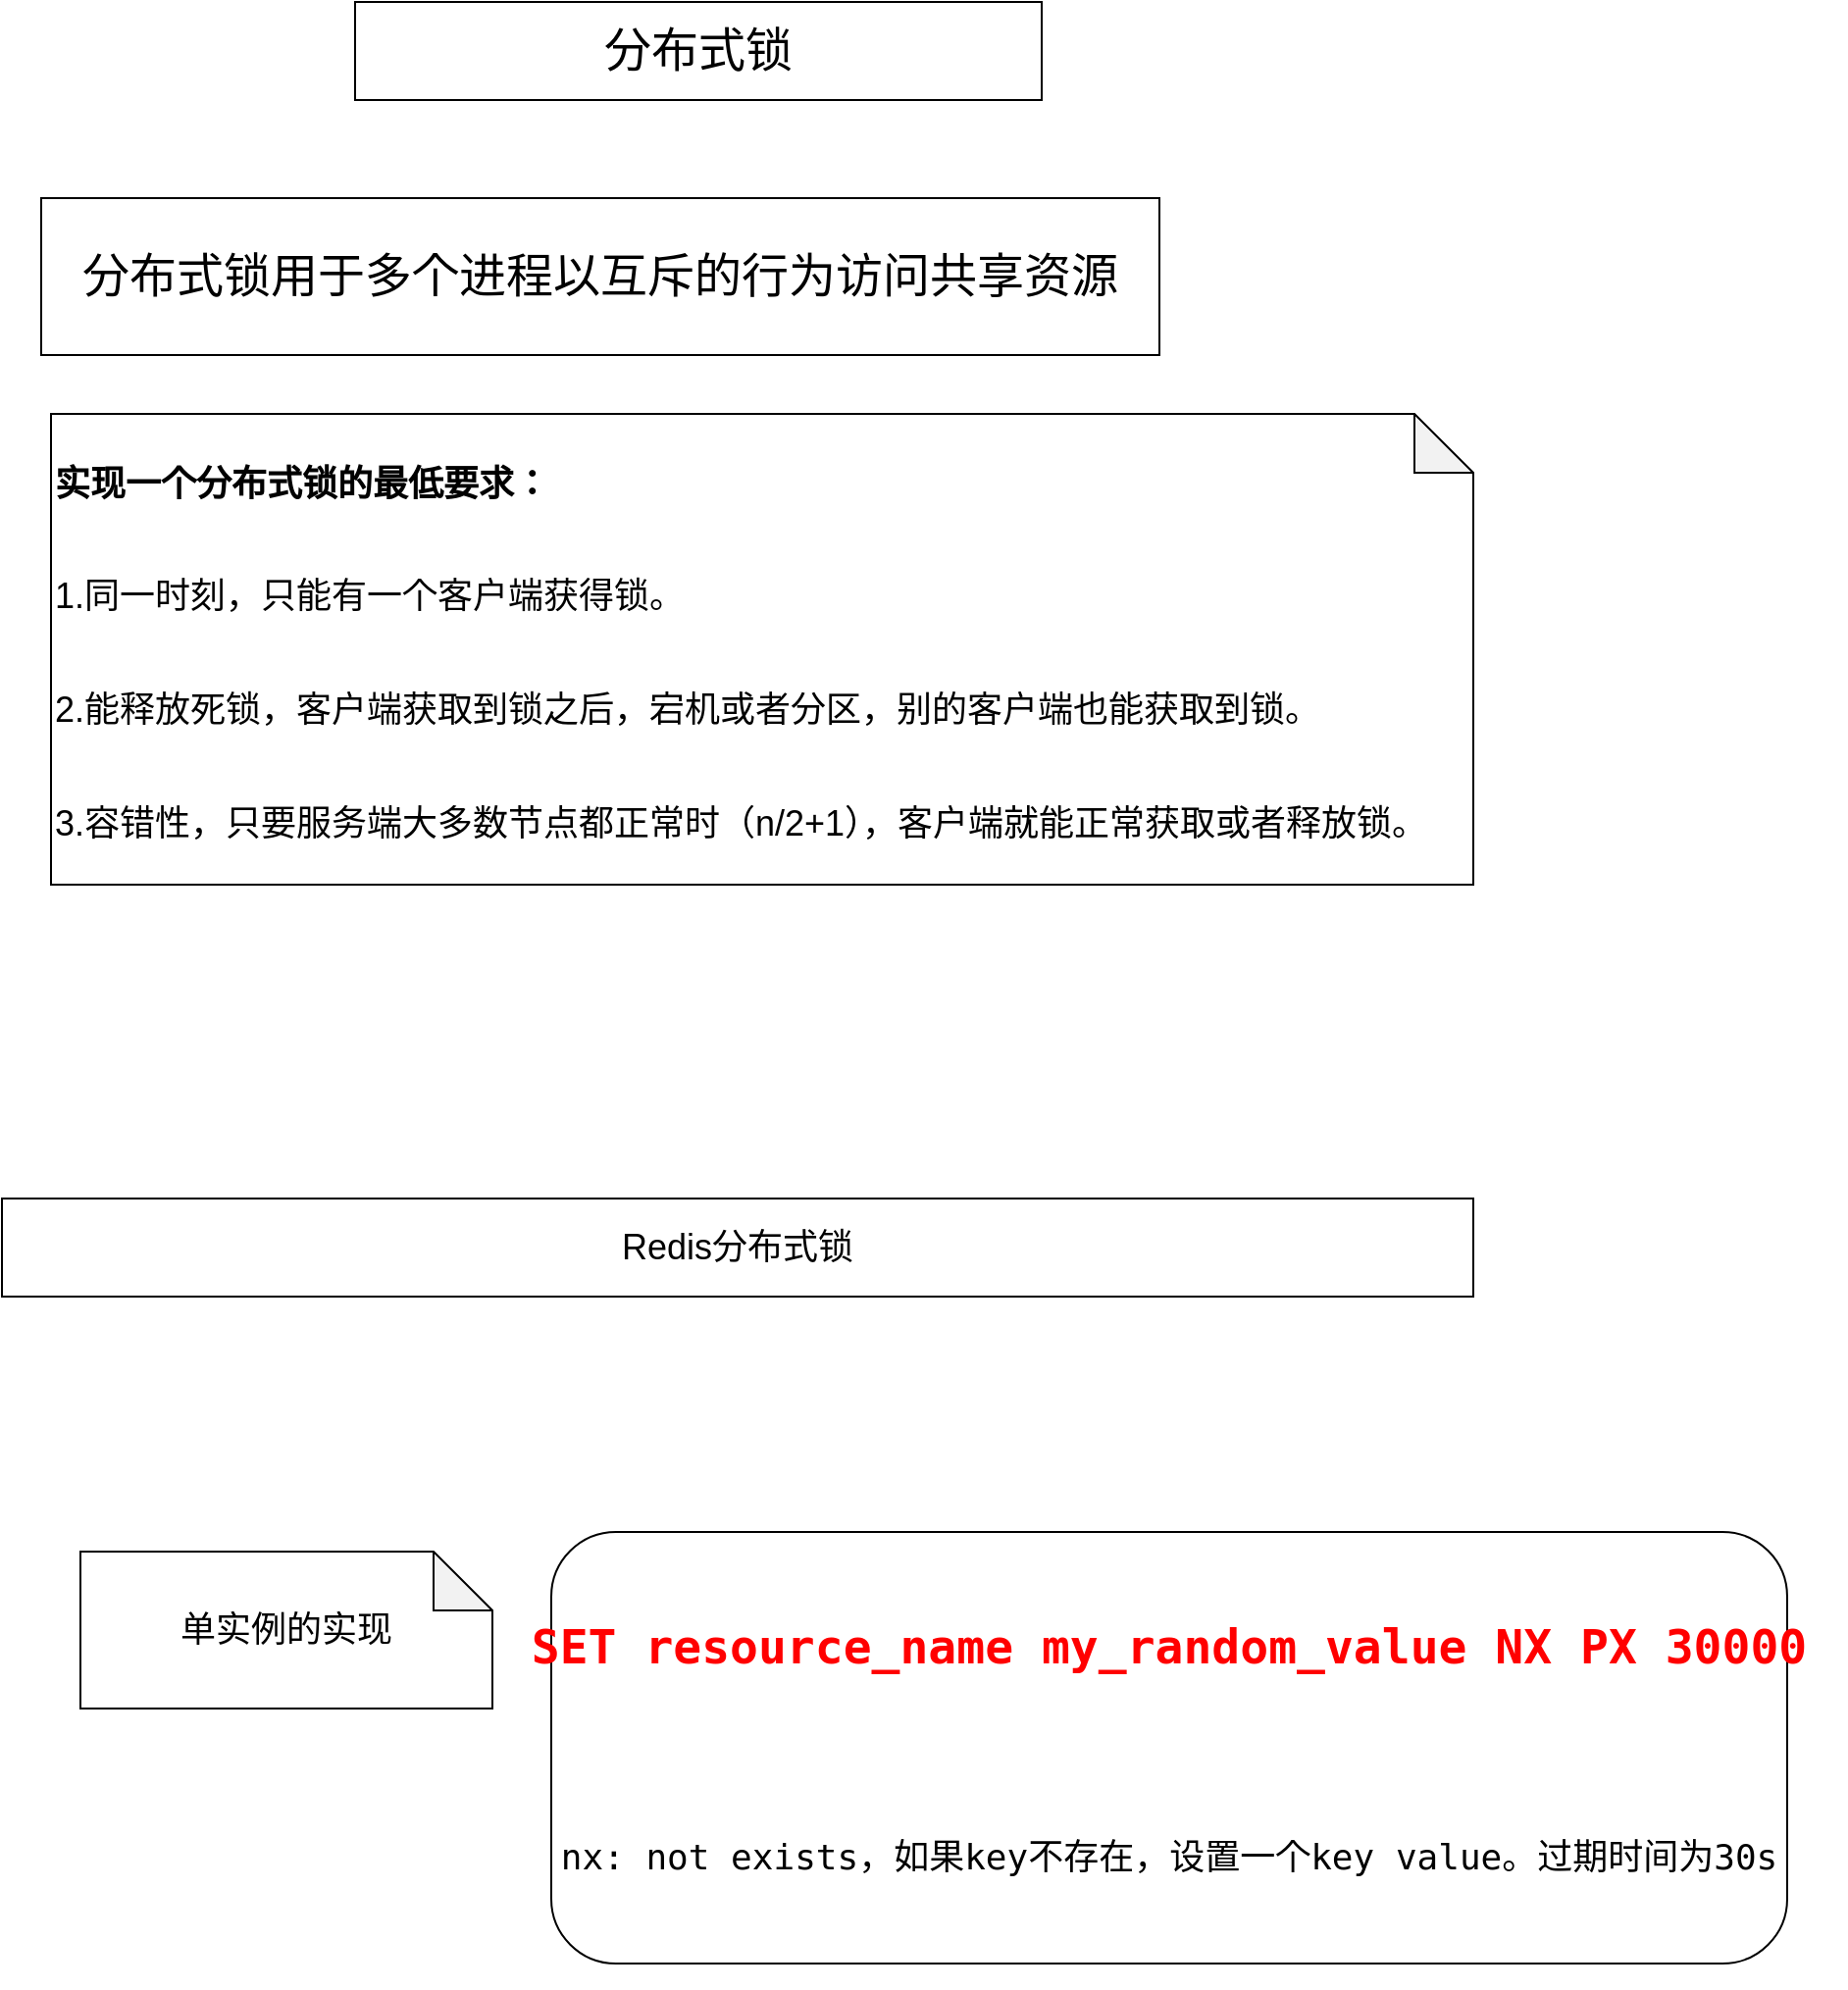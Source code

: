 <mxfile version="20.6.0" type="github">
  <diagram id="dQEuB5v866ZaRb3VbNek" name="第 1 页">
    <mxGraphModel dx="822" dy="413" grid="1" gridSize="10" guides="1" tooltips="1" connect="1" arrows="1" fold="1" page="1" pageScale="1" pageWidth="827" pageHeight="1169" math="0" shadow="0">
      <root>
        <mxCell id="0" />
        <mxCell id="1" parent="0" />
        <mxCell id="zNigKXp1gIyEoJ-Kyh-0-1" value="&lt;font style=&quot;font-size: 24px;&quot;&gt;分布式锁&lt;/font&gt;" style="rounded=0;whiteSpace=wrap;html=1;" vertex="1" parent="1">
          <mxGeometry x="220" y="50" width="350" height="50" as="geometry" />
        </mxCell>
        <mxCell id="zNigKXp1gIyEoJ-Kyh-0-2" value="分布式锁用于多个进程以互斥的行为访问共享资源" style="rounded=0;whiteSpace=wrap;html=1;fontSize=24;" vertex="1" parent="1">
          <mxGeometry x="60" y="150" width="570" height="80" as="geometry" />
        </mxCell>
        <mxCell id="zNigKXp1gIyEoJ-Kyh-0-3" value="&lt;font style=&quot;font-size: 18px;&quot;&gt;&lt;b&gt;实现一个分布式锁的最低要求：&lt;/b&gt;&lt;br&gt;&lt;br&gt;1.同一时刻，只能有一个客户端获得锁。&lt;br&gt;&lt;br&gt;2.能释放死锁，客户端获取到锁之后，宕机或者分区，别的客户端也能获取到锁。&lt;br&gt;&lt;br&gt;3.容错性，只要服务端大多数节点都正常时（n/2+1），客户端就能正常获取或者释放锁。&lt;br&gt;&lt;/font&gt;" style="shape=note;whiteSpace=wrap;html=1;backgroundOutline=1;darkOpacity=0.05;fontSize=24;align=left;" vertex="1" parent="1">
          <mxGeometry x="65" y="260" width="725" height="240" as="geometry" />
        </mxCell>
        <mxCell id="zNigKXp1gIyEoJ-Kyh-0-4" value="Redis分布式锁" style="rounded=0;whiteSpace=wrap;html=1;fontSize=18;" vertex="1" parent="1">
          <mxGeometry x="40" y="660" width="750" height="50" as="geometry" />
        </mxCell>
        <mxCell id="zNigKXp1gIyEoJ-Kyh-0-6" value="单实例的实现" style="shape=note;whiteSpace=wrap;html=1;backgroundOutline=1;darkOpacity=0.05;fontSize=18;" vertex="1" parent="1">
          <mxGeometry x="80" y="840" width="210" height="80" as="geometry" />
        </mxCell>
        <mxCell id="zNigKXp1gIyEoJ-Kyh-0-7" value="&lt;pre style=&quot;box-sizing: border-box; border-width: 0px; border-style: solid; border-color: rgb(229, 231, 235); --tw-translate-x:0; --tw-translate-y:0; --tw-rotate:0; --tw-skew-x:0; --tw-skew-y:0; --tw-scale-x:1; --tw-scale-y:1; --tw-pan-x: ; --tw-pan-y: ; --tw-pinch-zoom: ; --tw-scroll-snap-strictness:proximity; --tw-ordinal: ; --tw-slashed-zero: ; --tw-numeric-figure: ; --tw-numeric-spacing: ; --tw-numeric-fraction: ; --tw-ring-inset: ; --tw-ring-offset-width:0px; --tw-ring-offset-color:#fff; --tw-ring-color:rgb(59 130 246 / 0.5); --tw-ring-offset-shadow:0 0 #0000; --tw-ring-shadow:0 0 #0000; --tw-shadow:0 0 #0000; --tw-shadow-colored:0 0 #0000; --tw-blur: ; --tw-brightness: ; --tw-contrast: ; --tw-grayscale: ; --tw-hue-rotate: ; --tw-invert: ; --tw-saturate: ; --tw-sepia: ; --tw-drop-shadow: ; --tw-backdrop-blur: ; --tw-backdrop-brightness: ; --tw-backdrop-contrast: ; --tw-backdrop-grayscale: ; --tw-backdrop-hue-rotate: ; --tw-backdrop-invert: ; --tw-backdrop-opacity: ; --tw-backdrop-saturate: ; --tw-backdrop-sepia: ; margin-top: 1.714em; margin-bottom: 1.714em; overflow-x: auto; line-height: 1.714; padding: 1.25rem; border-radius: 0.5rem !important; --tw-bg-opacity:1  !important;&quot;&gt;&lt;span style=&quot;box-sizing: border-box; border-width: 0px; border-style: solid; border-color: rgb(229, 231, 235); --tw-translate-x:0; --tw-translate-y:0; --tw-rotate:0; --tw-skew-x:0; --tw-skew-y:0; --tw-scale-x:1; --tw-scale-y:1; --tw-pan-x: ; --tw-pan-y: ; --tw-pinch-zoom: ; --tw-scroll-snap-strictness:proximity; --tw-ordinal: ; --tw-slashed-zero: ; --tw-numeric-figure: ; --tw-numeric-spacing: ; --tw-numeric-fraction: ; --tw-ring-inset: ; --tw-ring-offset-width:0px; --tw-ring-offset-color:#fff; --tw-ring-color:rgb(59 130 246 / 0.5); --tw-ring-offset-shadow:0 0 #0000; --tw-ring-shadow:0 0 #0000; --tw-shadow:0 0 #0000; --tw-shadow-colored:0 0 #0000; --tw-blur: ; --tw-brightness: ; --tw-contrast: ; --tw-grayscale: ; --tw-hue-rotate: ; --tw-invert: ; --tw-saturate: ; --tw-sepia: ; --tw-drop-shadow: ; --tw-backdrop-blur: ; --tw-backdrop-brightness: ; --tw-backdrop-contrast: ; --tw-backdrop-grayscale: ; --tw-backdrop-hue-rotate: ; --tw-backdrop-invert: ; --tw-backdrop-opacity: ; --tw-backdrop-saturate: ; --tw-backdrop-sepia: ; border-radius: 0px; padding: 0px; line-height: inherit; --tw-text-opacity:1; background-image: none;&quot; class=&quot;hljs-code&quot;&gt;&lt;b&gt;&lt;font style=&quot;font-size: 24px;&quot; color=&quot;#ff0000&quot;&gt;SET resource_name my_random_value NX PX 30000&lt;/font&gt;&lt;/b&gt;&lt;/span&gt;&lt;/pre&gt;&lt;pre style=&quot;box-sizing: border-box; border-width: 0px; border-style: solid; border-color: rgb(229, 231, 235); --tw-translate-x:0; --tw-translate-y:0; --tw-rotate:0; --tw-skew-x:0; --tw-skew-y:0; --tw-scale-x:1; --tw-scale-y:1; --tw-pan-x: ; --tw-pan-y: ; --tw-pinch-zoom: ; --tw-scroll-snap-strictness:proximity; --tw-ordinal: ; --tw-slashed-zero: ; --tw-numeric-figure: ; --tw-numeric-spacing: ; --tw-numeric-fraction: ; --tw-ring-inset: ; --tw-ring-offset-width:0px; --tw-ring-offset-color:#fff; --tw-ring-color:rgb(59 130 246 / 0.5); --tw-ring-offset-shadow:0 0 #0000; --tw-ring-shadow:0 0 #0000; --tw-shadow:0 0 #0000; --tw-shadow-colored:0 0 #0000; --tw-blur: ; --tw-brightness: ; --tw-contrast: ; --tw-grayscale: ; --tw-hue-rotate: ; --tw-invert: ; --tw-saturate: ; --tw-sepia: ; --tw-drop-shadow: ; --tw-backdrop-blur: ; --tw-backdrop-brightness: ; --tw-backdrop-contrast: ; --tw-backdrop-grayscale: ; --tw-backdrop-hue-rotate: ; --tw-backdrop-invert: ; --tw-backdrop-opacity: ; --tw-backdrop-saturate: ; --tw-backdrop-sepia: ; margin-top: 1.714em; margin-bottom: 1.714em; overflow-x: auto; line-height: 1.714; padding: 1.25rem; border-radius: 0.5rem !important; --tw-bg-opacity:1  !important;&quot;&gt;&lt;span style=&quot;box-sizing: border-box; border-width: 0px; border-style: solid; border-color: rgb(229, 231, 235); --tw-translate-x:0; --tw-translate-y:0; --tw-rotate:0; --tw-skew-x:0; --tw-skew-y:0; --tw-scale-x:1; --tw-scale-y:1; --tw-pan-x: ; --tw-pan-y: ; --tw-pinch-zoom: ; --tw-scroll-snap-strictness:proximity; --tw-ordinal: ; --tw-slashed-zero: ; --tw-numeric-figure: ; --tw-numeric-spacing: ; --tw-numeric-fraction: ; --tw-ring-inset: ; --tw-ring-offset-width:0px; --tw-ring-offset-color:#fff; --tw-ring-color:rgb(59 130 246 / 0.5); --tw-ring-offset-shadow:0 0 #0000; --tw-ring-shadow:0 0 #0000; --tw-shadow:0 0 #0000; --tw-shadow-colored:0 0 #0000; --tw-blur: ; --tw-brightness: ; --tw-contrast: ; --tw-grayscale: ; --tw-hue-rotate: ; --tw-invert: ; --tw-saturate: ; --tw-sepia: ; --tw-drop-shadow: ; --tw-backdrop-blur: ; --tw-backdrop-brightness: ; --tw-backdrop-contrast: ; --tw-backdrop-grayscale: ; --tw-backdrop-hue-rotate: ; --tw-backdrop-invert: ; --tw-backdrop-opacity: ; --tw-backdrop-saturate: ; --tw-backdrop-sepia: ; border-radius: 0px; padding: 0px; line-height: inherit; --tw-text-opacity:1; background-image: none;&quot; class=&quot;hljs-code&quot;&gt;&lt;font style=&quot;font-size: 18px;&quot;&gt;nx: not exists，如果key不存在，&lt;/font&gt;&lt;/span&gt;设置一个key value。过期时间为30s&lt;/pre&gt;" style="rounded=1;whiteSpace=wrap;html=1;fontSize=18;" vertex="1" parent="1">
          <mxGeometry x="320" y="830" width="630" height="220" as="geometry" />
        </mxCell>
      </root>
    </mxGraphModel>
  </diagram>
</mxfile>
